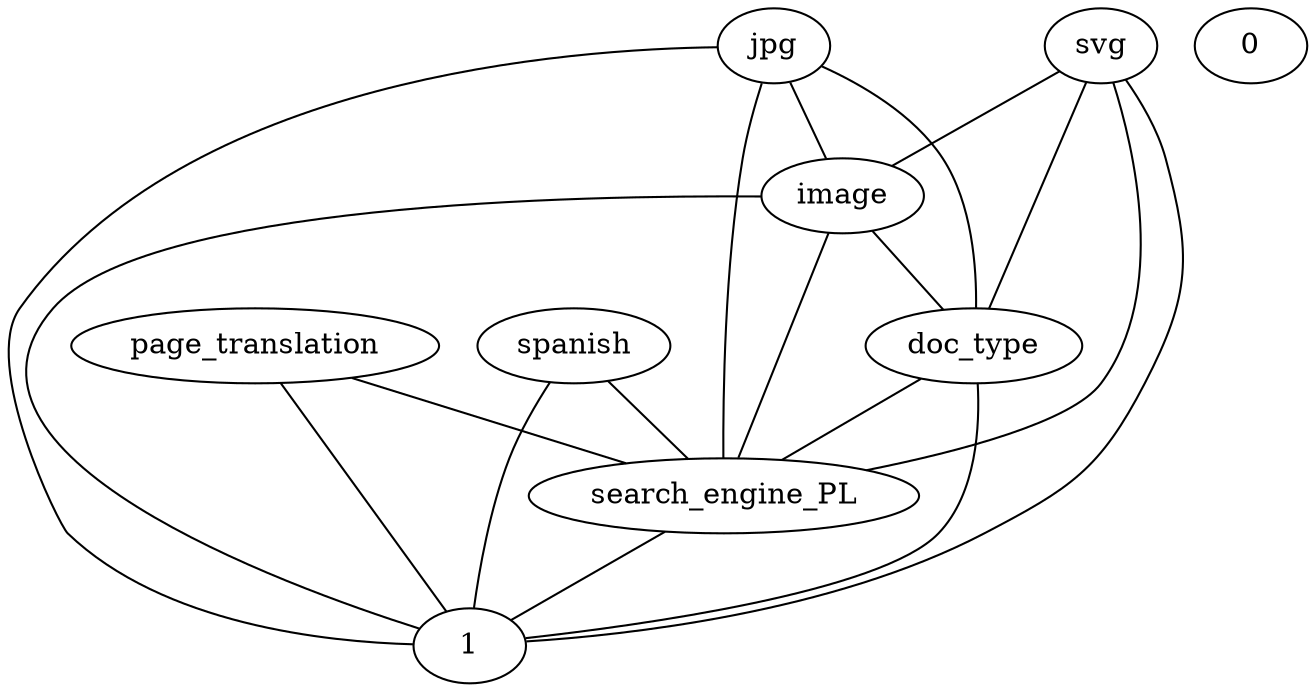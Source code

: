 graph G {
  page_translation;
  doc_type;
  spanish;
  search_engine_PL;
  image;
  0;
  jpg;
  svg;
  1;
  page_translation -- search_engine_PL;
  svg -- image;
  image -- doc_type;
  jpg -- image;
  search_engine_PL -- 1;
  doc_type -- search_engine_PL;
  page_translation -- 1;
  doc_type -- 1;
  spanish -- search_engine_PL;
  image -- 1;
  image -- search_engine_PL;
  jpg -- doc_type;
  jpg -- search_engine_PL;
  jpg -- 1;
  svg -- doc_type;
  svg -- search_engine_PL;
  svg -- 1;
  spanish -- 1;
}
